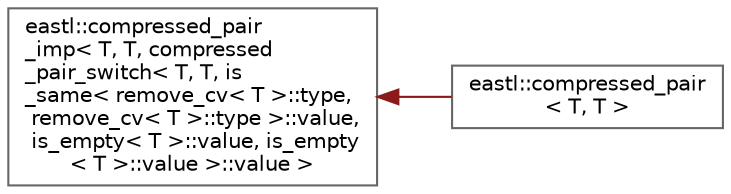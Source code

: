 digraph "类继承关系图"
{
 // LATEX_PDF_SIZE
  bgcolor="transparent";
  edge [fontname=Helvetica,fontsize=10,labelfontname=Helvetica,labelfontsize=10];
  node [fontname=Helvetica,fontsize=10,shape=box,height=0.2,width=0.4];
  rankdir="LR";
  Node0 [id="Node000000",label="eastl::compressed_pair\l_imp\< T, T, compressed\l_pair_switch\< T, T, is\l_same\< remove_cv\< T \>::type,\l remove_cv\< T \>::type \>::value,\l is_empty\< T \>::value, is_empty\l\< T \>::value \>::value \>",height=0.2,width=0.4,color="grey40", fillcolor="white", style="filled",URL="$classeastl_1_1compressed__pair__imp.html",tooltip=" "];
  Node0 -> Node1 [id="edge675_Node000000_Node000001",dir="back",color="firebrick4",style="solid",tooltip=" "];
  Node1 [id="Node000001",label="eastl::compressed_pair\l\< T, T \>",height=0.2,width=0.4,color="grey40", fillcolor="white", style="filled",URL="$classeastl_1_1compressed__pair_3_01_t_00_01_t_01_4.html",tooltip=" "];
}
